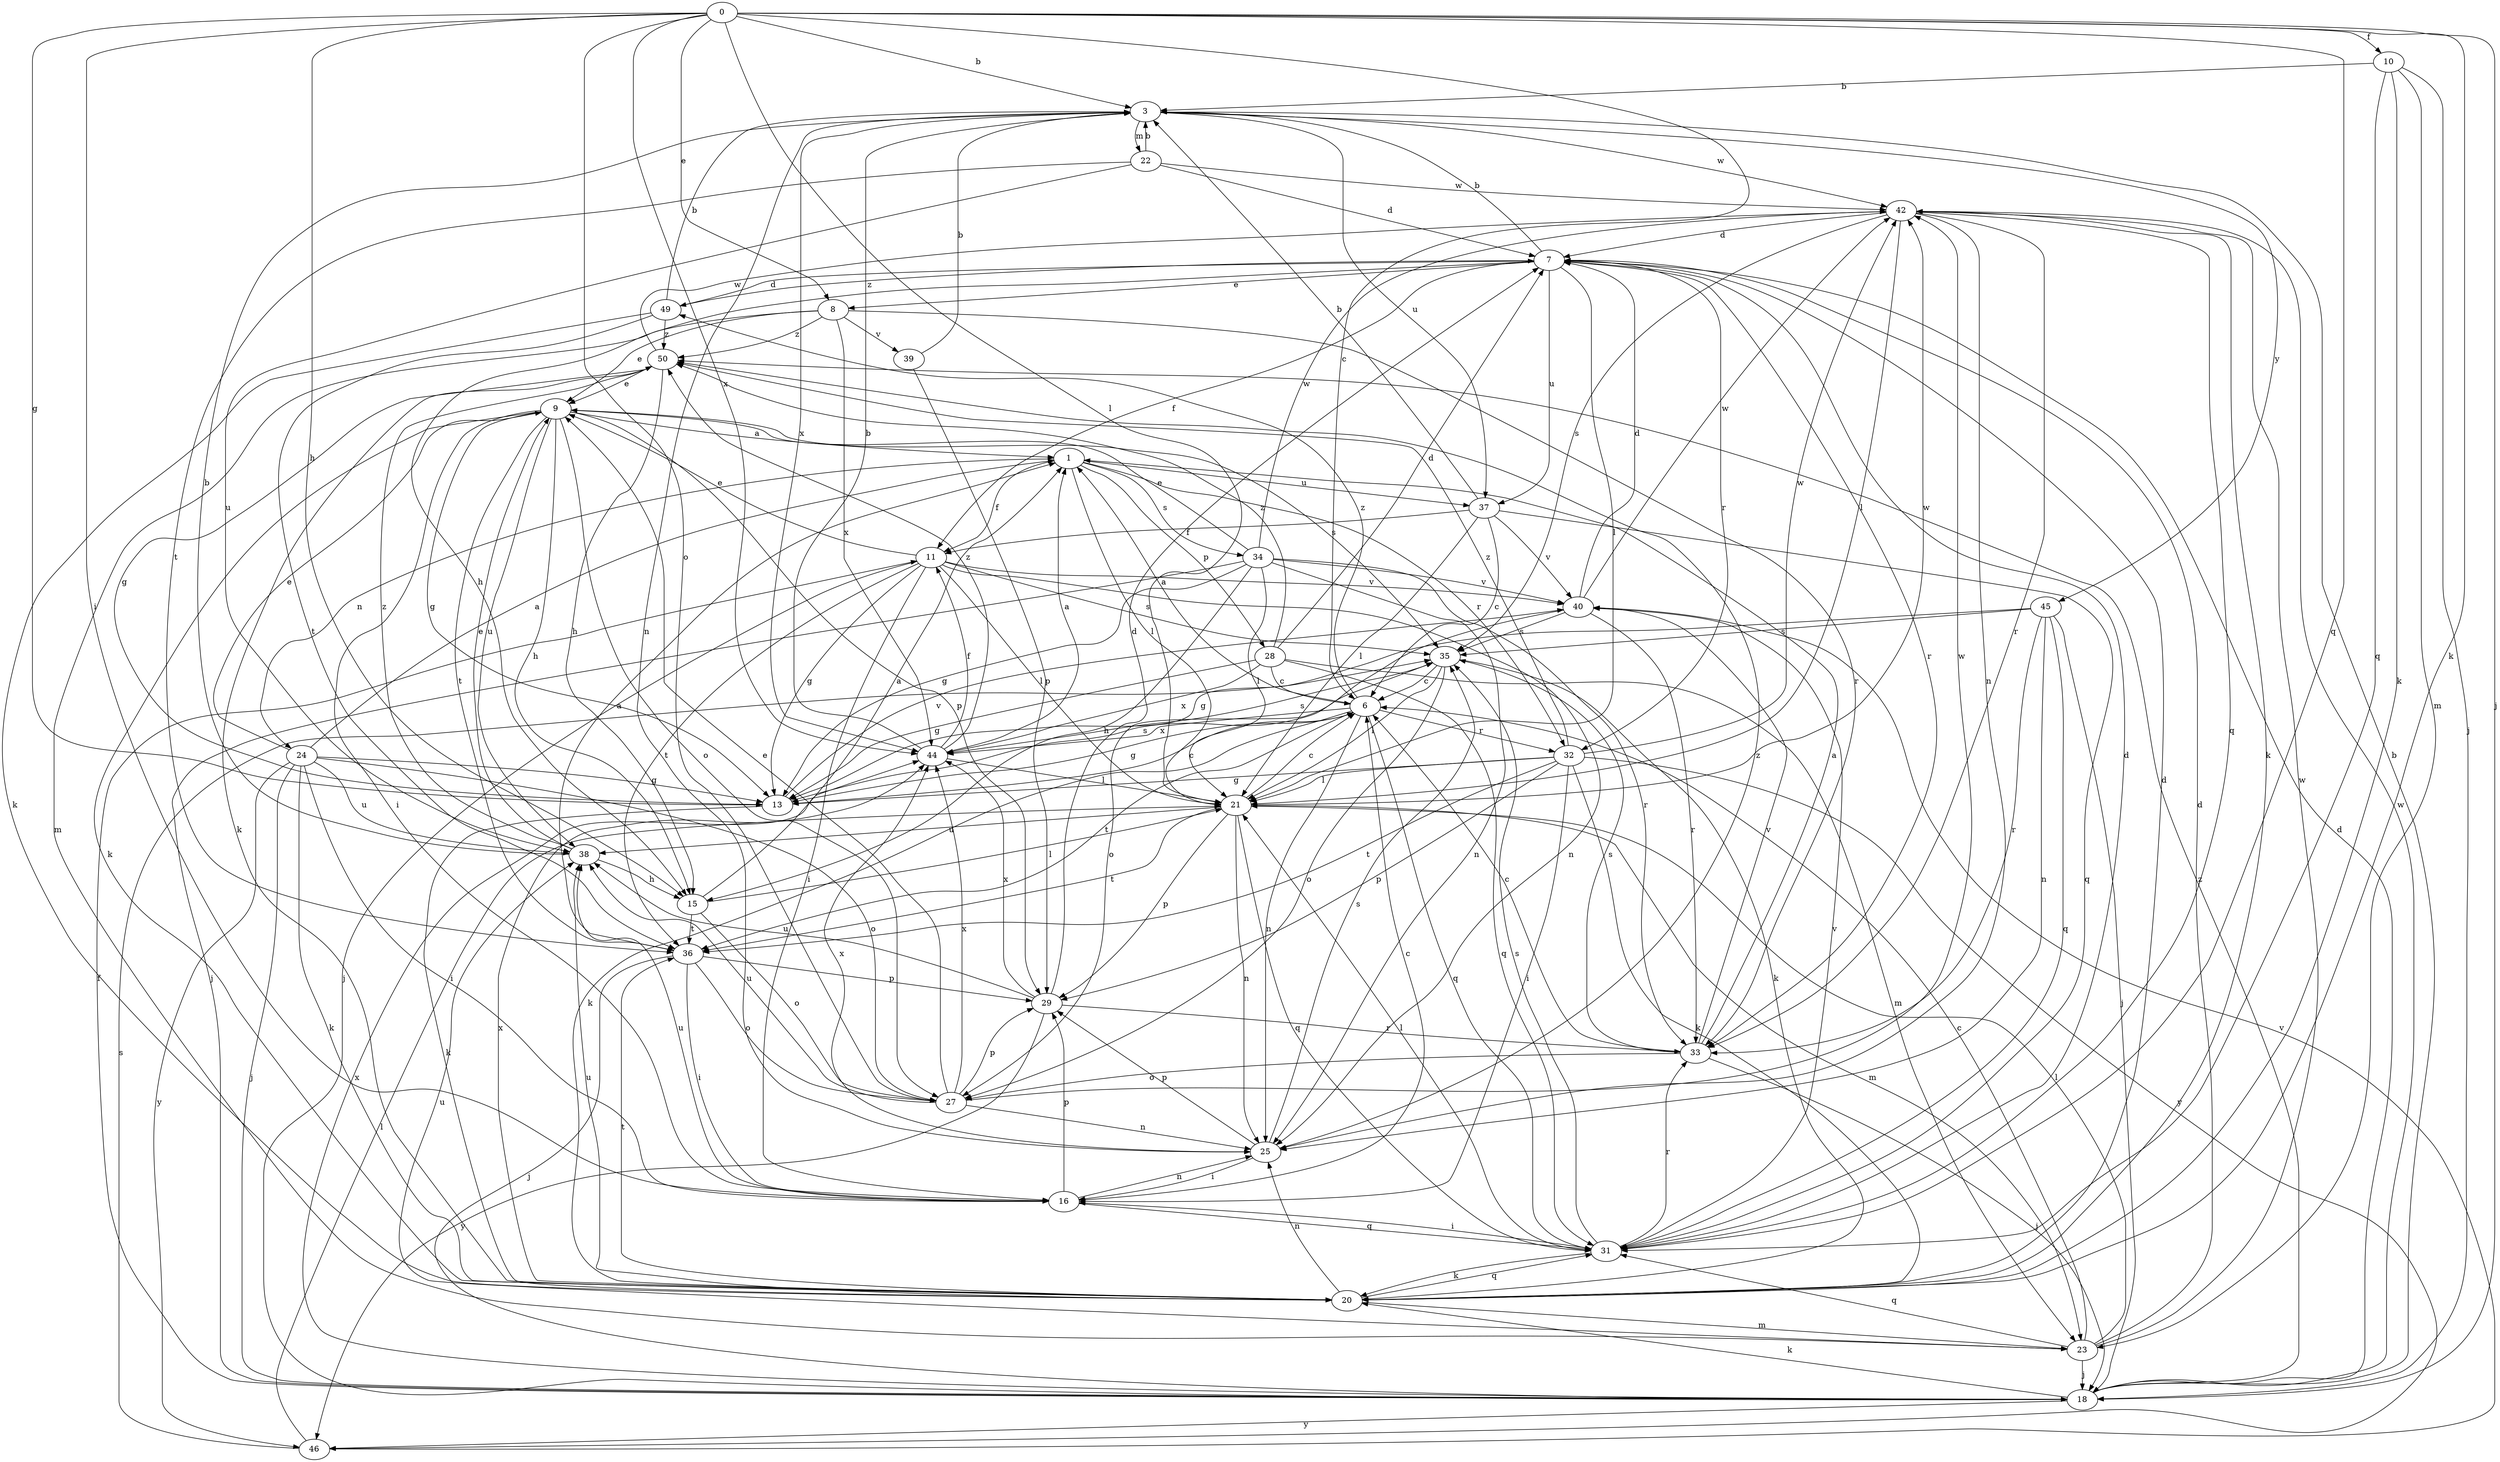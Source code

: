 strict digraph  {
0;
1;
3;
6;
7;
8;
9;
10;
11;
13;
15;
16;
18;
20;
21;
22;
23;
24;
25;
27;
28;
29;
31;
32;
33;
34;
35;
36;
37;
38;
39;
40;
42;
44;
45;
46;
49;
50;
0 -> 3  [label=b];
0 -> 6  [label=c];
0 -> 8  [label=e];
0 -> 10  [label=f];
0 -> 13  [label=g];
0 -> 15  [label=h];
0 -> 16  [label=i];
0 -> 18  [label=j];
0 -> 20  [label=k];
0 -> 21  [label=l];
0 -> 27  [label=o];
0 -> 31  [label=q];
0 -> 44  [label=x];
1 -> 11  [label=f];
1 -> 21  [label=l];
1 -> 24  [label=n];
1 -> 28  [label=p];
1 -> 32  [label=r];
1 -> 34  [label=s];
1 -> 37  [label=u];
3 -> 22  [label=m];
3 -> 25  [label=n];
3 -> 37  [label=u];
3 -> 42  [label=w];
3 -> 44  [label=x];
3 -> 45  [label=y];
6 -> 1  [label=a];
6 -> 13  [label=g];
6 -> 20  [label=k];
6 -> 25  [label=n];
6 -> 31  [label=q];
6 -> 32  [label=r];
6 -> 36  [label=t];
6 -> 44  [label=x];
6 -> 49  [label=z];
7 -> 3  [label=b];
7 -> 8  [label=e];
7 -> 11  [label=f];
7 -> 15  [label=h];
7 -> 21  [label=l];
7 -> 32  [label=r];
7 -> 33  [label=r];
7 -> 37  [label=u];
7 -> 49  [label=z];
8 -> 9  [label=e];
8 -> 23  [label=m];
8 -> 33  [label=r];
8 -> 39  [label=v];
8 -> 44  [label=x];
8 -> 50  [label=z];
9 -> 1  [label=a];
9 -> 13  [label=g];
9 -> 15  [label=h];
9 -> 16  [label=i];
9 -> 20  [label=k];
9 -> 27  [label=o];
9 -> 29  [label=p];
9 -> 35  [label=s];
9 -> 36  [label=t];
9 -> 38  [label=u];
10 -> 3  [label=b];
10 -> 18  [label=j];
10 -> 20  [label=k];
10 -> 23  [label=m];
10 -> 31  [label=q];
11 -> 9  [label=e];
11 -> 13  [label=g];
11 -> 16  [label=i];
11 -> 18  [label=j];
11 -> 21  [label=l];
11 -> 25  [label=n];
11 -> 35  [label=s];
11 -> 36  [label=t];
11 -> 40  [label=v];
13 -> 6  [label=c];
13 -> 20  [label=k];
13 -> 35  [label=s];
13 -> 40  [label=v];
15 -> 1  [label=a];
15 -> 21  [label=l];
15 -> 27  [label=o];
15 -> 36  [label=t];
16 -> 6  [label=c];
16 -> 25  [label=n];
16 -> 29  [label=p];
16 -> 31  [label=q];
16 -> 38  [label=u];
18 -> 3  [label=b];
18 -> 7  [label=d];
18 -> 11  [label=f];
18 -> 20  [label=k];
18 -> 42  [label=w];
18 -> 44  [label=x];
18 -> 46  [label=y];
18 -> 50  [label=z];
20 -> 7  [label=d];
20 -> 23  [label=m];
20 -> 25  [label=n];
20 -> 31  [label=q];
20 -> 36  [label=t];
20 -> 38  [label=u];
20 -> 44  [label=x];
21 -> 6  [label=c];
21 -> 23  [label=m];
21 -> 25  [label=n];
21 -> 29  [label=p];
21 -> 31  [label=q];
21 -> 36  [label=t];
21 -> 38  [label=u];
21 -> 42  [label=w];
22 -> 3  [label=b];
22 -> 7  [label=d];
22 -> 36  [label=t];
22 -> 38  [label=u];
22 -> 42  [label=w];
23 -> 6  [label=c];
23 -> 7  [label=d];
23 -> 18  [label=j];
23 -> 21  [label=l];
23 -> 31  [label=q];
23 -> 38  [label=u];
23 -> 42  [label=w];
24 -> 1  [label=a];
24 -> 9  [label=e];
24 -> 13  [label=g];
24 -> 16  [label=i];
24 -> 18  [label=j];
24 -> 20  [label=k];
24 -> 27  [label=o];
24 -> 38  [label=u];
24 -> 46  [label=y];
25 -> 16  [label=i];
25 -> 29  [label=p];
25 -> 35  [label=s];
25 -> 44  [label=x];
25 -> 50  [label=z];
27 -> 9  [label=e];
27 -> 25  [label=n];
27 -> 29  [label=p];
27 -> 38  [label=u];
27 -> 42  [label=w];
27 -> 44  [label=x];
28 -> 6  [label=c];
28 -> 7  [label=d];
28 -> 13  [label=g];
28 -> 23  [label=m];
28 -> 31  [label=q];
28 -> 44  [label=x];
28 -> 50  [label=z];
29 -> 7  [label=d];
29 -> 33  [label=r];
29 -> 38  [label=u];
29 -> 44  [label=x];
29 -> 46  [label=y];
31 -> 7  [label=d];
31 -> 16  [label=i];
31 -> 20  [label=k];
31 -> 21  [label=l];
31 -> 33  [label=r];
31 -> 35  [label=s];
31 -> 40  [label=v];
32 -> 13  [label=g];
32 -> 16  [label=i];
32 -> 20  [label=k];
32 -> 21  [label=l];
32 -> 29  [label=p];
32 -> 36  [label=t];
32 -> 42  [label=w];
32 -> 46  [label=y];
32 -> 50  [label=z];
33 -> 1  [label=a];
33 -> 6  [label=c];
33 -> 18  [label=j];
33 -> 27  [label=o];
33 -> 35  [label=s];
33 -> 40  [label=v];
34 -> 9  [label=e];
34 -> 13  [label=g];
34 -> 15  [label=h];
34 -> 18  [label=j];
34 -> 21  [label=l];
34 -> 25  [label=n];
34 -> 33  [label=r];
34 -> 40  [label=v];
34 -> 42  [label=w];
35 -> 6  [label=c];
35 -> 20  [label=k];
35 -> 21  [label=l];
35 -> 27  [label=o];
36 -> 1  [label=a];
36 -> 16  [label=i];
36 -> 18  [label=j];
36 -> 27  [label=o];
36 -> 29  [label=p];
37 -> 3  [label=b];
37 -> 6  [label=c];
37 -> 11  [label=f];
37 -> 21  [label=l];
37 -> 31  [label=q];
37 -> 40  [label=v];
38 -> 3  [label=b];
38 -> 9  [label=e];
38 -> 15  [label=h];
38 -> 50  [label=z];
39 -> 3  [label=b];
39 -> 29  [label=p];
40 -> 7  [label=d];
40 -> 27  [label=o];
40 -> 33  [label=r];
40 -> 35  [label=s];
40 -> 42  [label=w];
42 -> 7  [label=d];
42 -> 20  [label=k];
42 -> 21  [label=l];
42 -> 25  [label=n];
42 -> 31  [label=q];
42 -> 33  [label=r];
42 -> 35  [label=s];
44 -> 1  [label=a];
44 -> 3  [label=b];
44 -> 11  [label=f];
44 -> 21  [label=l];
44 -> 35  [label=s];
44 -> 50  [label=z];
45 -> 13  [label=g];
45 -> 18  [label=j];
45 -> 25  [label=n];
45 -> 31  [label=q];
45 -> 33  [label=r];
45 -> 35  [label=s];
46 -> 21  [label=l];
46 -> 35  [label=s];
46 -> 40  [label=v];
49 -> 3  [label=b];
49 -> 7  [label=d];
49 -> 20  [label=k];
49 -> 36  [label=t];
49 -> 50  [label=z];
50 -> 9  [label=e];
50 -> 13  [label=g];
50 -> 15  [label=h];
50 -> 20  [label=k];
50 -> 42  [label=w];
}
